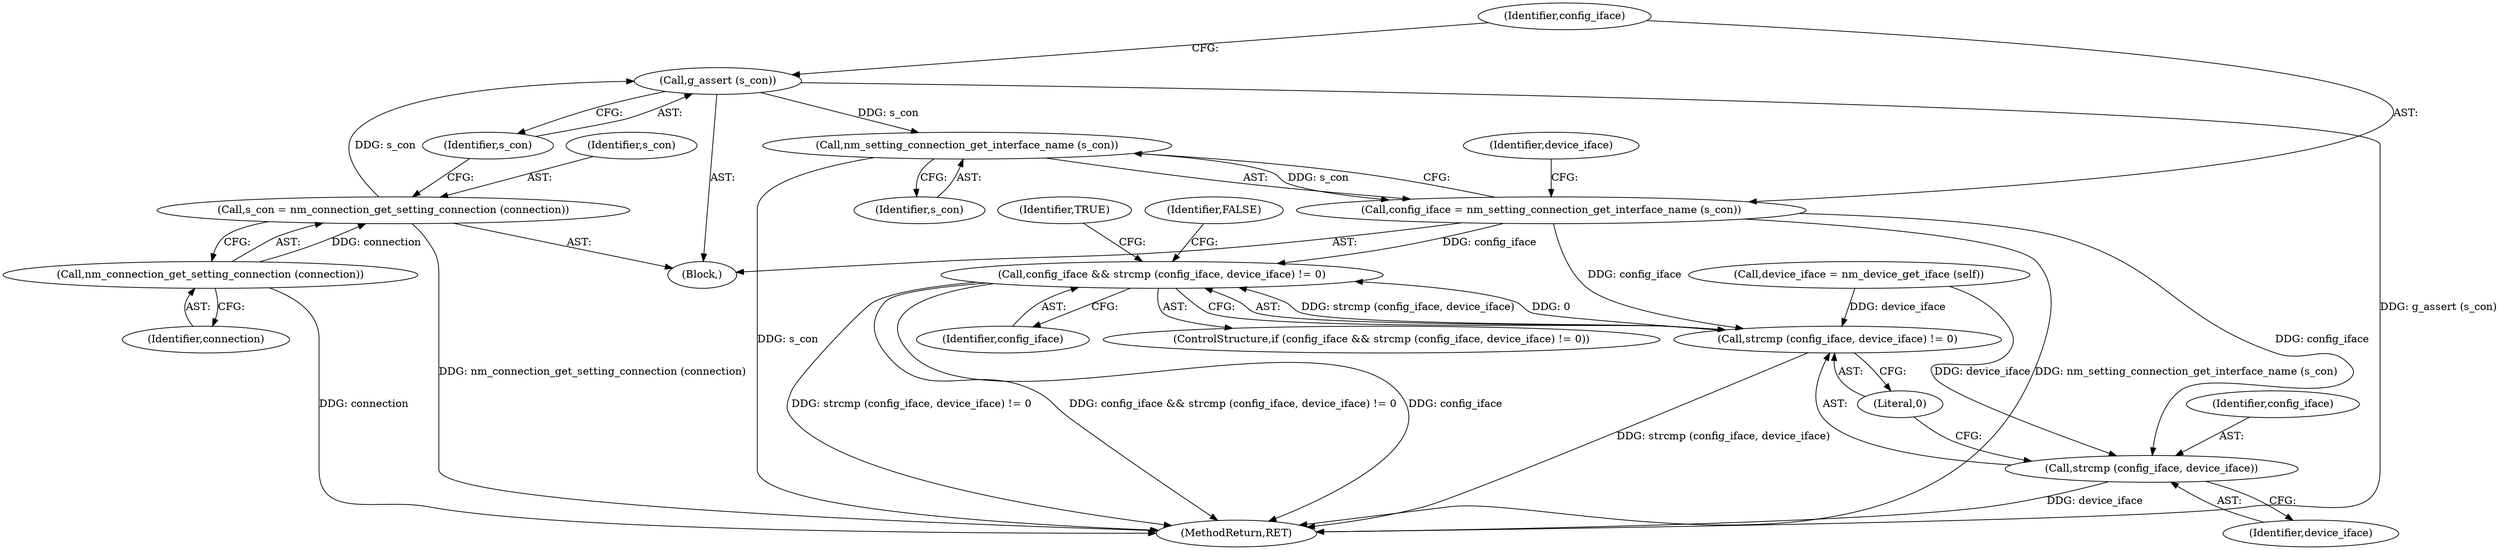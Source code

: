 digraph "0_NetworkManager_d5fc88e573fa58b93034b04d35a2454f5d28cad9@API" {
"1003183" [label="(Call,nm_setting_connection_get_interface_name (s_con))"];
"1003179" [label="(Call,g_assert (s_con))"];
"1003175" [label="(Call,s_con = nm_connection_get_setting_connection (connection))"];
"1003177" [label="(Call,nm_connection_get_setting_connection (connection))"];
"1003181" [label="(Call,config_iface = nm_setting_connection_get_interface_name (s_con))"];
"1003190" [label="(Call,config_iface && strcmp (config_iface, device_iface) != 0)"];
"1003192" [label="(Call,strcmp (config_iface, device_iface) != 0)"];
"1003193" [label="(Call,strcmp (config_iface, device_iface))"];
"1003171" [label="(Block,)"];
"1003189" [label="(ControlStructure,if (config_iface && strcmp (config_iface, device_iface) != 0))"];
"1003182" [label="(Identifier,config_iface)"];
"1003194" [label="(Identifier,config_iface)"];
"1003181" [label="(Call,config_iface = nm_setting_connection_get_interface_name (s_con))"];
"1003179" [label="(Call,g_assert (s_con))"];
"1003178" [label="(Identifier,connection)"];
"1003183" [label="(Call,nm_setting_connection_get_interface_name (s_con))"];
"1003185" [label="(Call,device_iface = nm_device_get_iface (self))"];
"1003177" [label="(Call,nm_connection_get_setting_connection (connection))"];
"1003180" [label="(Identifier,s_con)"];
"1003190" [label="(Call,config_iface && strcmp (config_iface, device_iface) != 0)"];
"1003175" [label="(Call,s_con = nm_connection_get_setting_connection (connection))"];
"1003200" [label="(Identifier,TRUE)"];
"1003193" [label="(Call,strcmp (config_iface, device_iface))"];
"1003186" [label="(Identifier,device_iface)"];
"1003198" [label="(Identifier,FALSE)"];
"1003184" [label="(Identifier,s_con)"];
"1003192" [label="(Call,strcmp (config_iface, device_iface) != 0)"];
"1003191" [label="(Identifier,config_iface)"];
"1007368" [label="(MethodReturn,RET)"];
"1003195" [label="(Identifier,device_iface)"];
"1003196" [label="(Literal,0)"];
"1003176" [label="(Identifier,s_con)"];
"1003183" -> "1003181"  [label="AST: "];
"1003183" -> "1003184"  [label="CFG: "];
"1003184" -> "1003183"  [label="AST: "];
"1003181" -> "1003183"  [label="CFG: "];
"1003183" -> "1007368"  [label="DDG: s_con"];
"1003183" -> "1003181"  [label="DDG: s_con"];
"1003179" -> "1003183"  [label="DDG: s_con"];
"1003179" -> "1003171"  [label="AST: "];
"1003179" -> "1003180"  [label="CFG: "];
"1003180" -> "1003179"  [label="AST: "];
"1003182" -> "1003179"  [label="CFG: "];
"1003179" -> "1007368"  [label="DDG: g_assert (s_con)"];
"1003175" -> "1003179"  [label="DDG: s_con"];
"1003175" -> "1003171"  [label="AST: "];
"1003175" -> "1003177"  [label="CFG: "];
"1003176" -> "1003175"  [label="AST: "];
"1003177" -> "1003175"  [label="AST: "];
"1003180" -> "1003175"  [label="CFG: "];
"1003175" -> "1007368"  [label="DDG: nm_connection_get_setting_connection (connection)"];
"1003177" -> "1003175"  [label="DDG: connection"];
"1003177" -> "1003178"  [label="CFG: "];
"1003178" -> "1003177"  [label="AST: "];
"1003177" -> "1007368"  [label="DDG: connection"];
"1003181" -> "1003171"  [label="AST: "];
"1003182" -> "1003181"  [label="AST: "];
"1003186" -> "1003181"  [label="CFG: "];
"1003181" -> "1007368"  [label="DDG: nm_setting_connection_get_interface_name (s_con)"];
"1003181" -> "1003190"  [label="DDG: config_iface"];
"1003181" -> "1003192"  [label="DDG: config_iface"];
"1003181" -> "1003193"  [label="DDG: config_iface"];
"1003190" -> "1003189"  [label="AST: "];
"1003190" -> "1003191"  [label="CFG: "];
"1003190" -> "1003192"  [label="CFG: "];
"1003191" -> "1003190"  [label="AST: "];
"1003192" -> "1003190"  [label="AST: "];
"1003198" -> "1003190"  [label="CFG: "];
"1003200" -> "1003190"  [label="CFG: "];
"1003190" -> "1007368"  [label="DDG: config_iface && strcmp (config_iface, device_iface) != 0"];
"1003190" -> "1007368"  [label="DDG: config_iface"];
"1003190" -> "1007368"  [label="DDG: strcmp (config_iface, device_iface) != 0"];
"1003192" -> "1003190"  [label="DDG: strcmp (config_iface, device_iface)"];
"1003192" -> "1003190"  [label="DDG: 0"];
"1003192" -> "1003196"  [label="CFG: "];
"1003193" -> "1003192"  [label="AST: "];
"1003196" -> "1003192"  [label="AST: "];
"1003192" -> "1007368"  [label="DDG: strcmp (config_iface, device_iface)"];
"1003185" -> "1003192"  [label="DDG: device_iface"];
"1003193" -> "1003195"  [label="CFG: "];
"1003194" -> "1003193"  [label="AST: "];
"1003195" -> "1003193"  [label="AST: "];
"1003196" -> "1003193"  [label="CFG: "];
"1003193" -> "1007368"  [label="DDG: device_iface"];
"1003185" -> "1003193"  [label="DDG: device_iface"];
}

